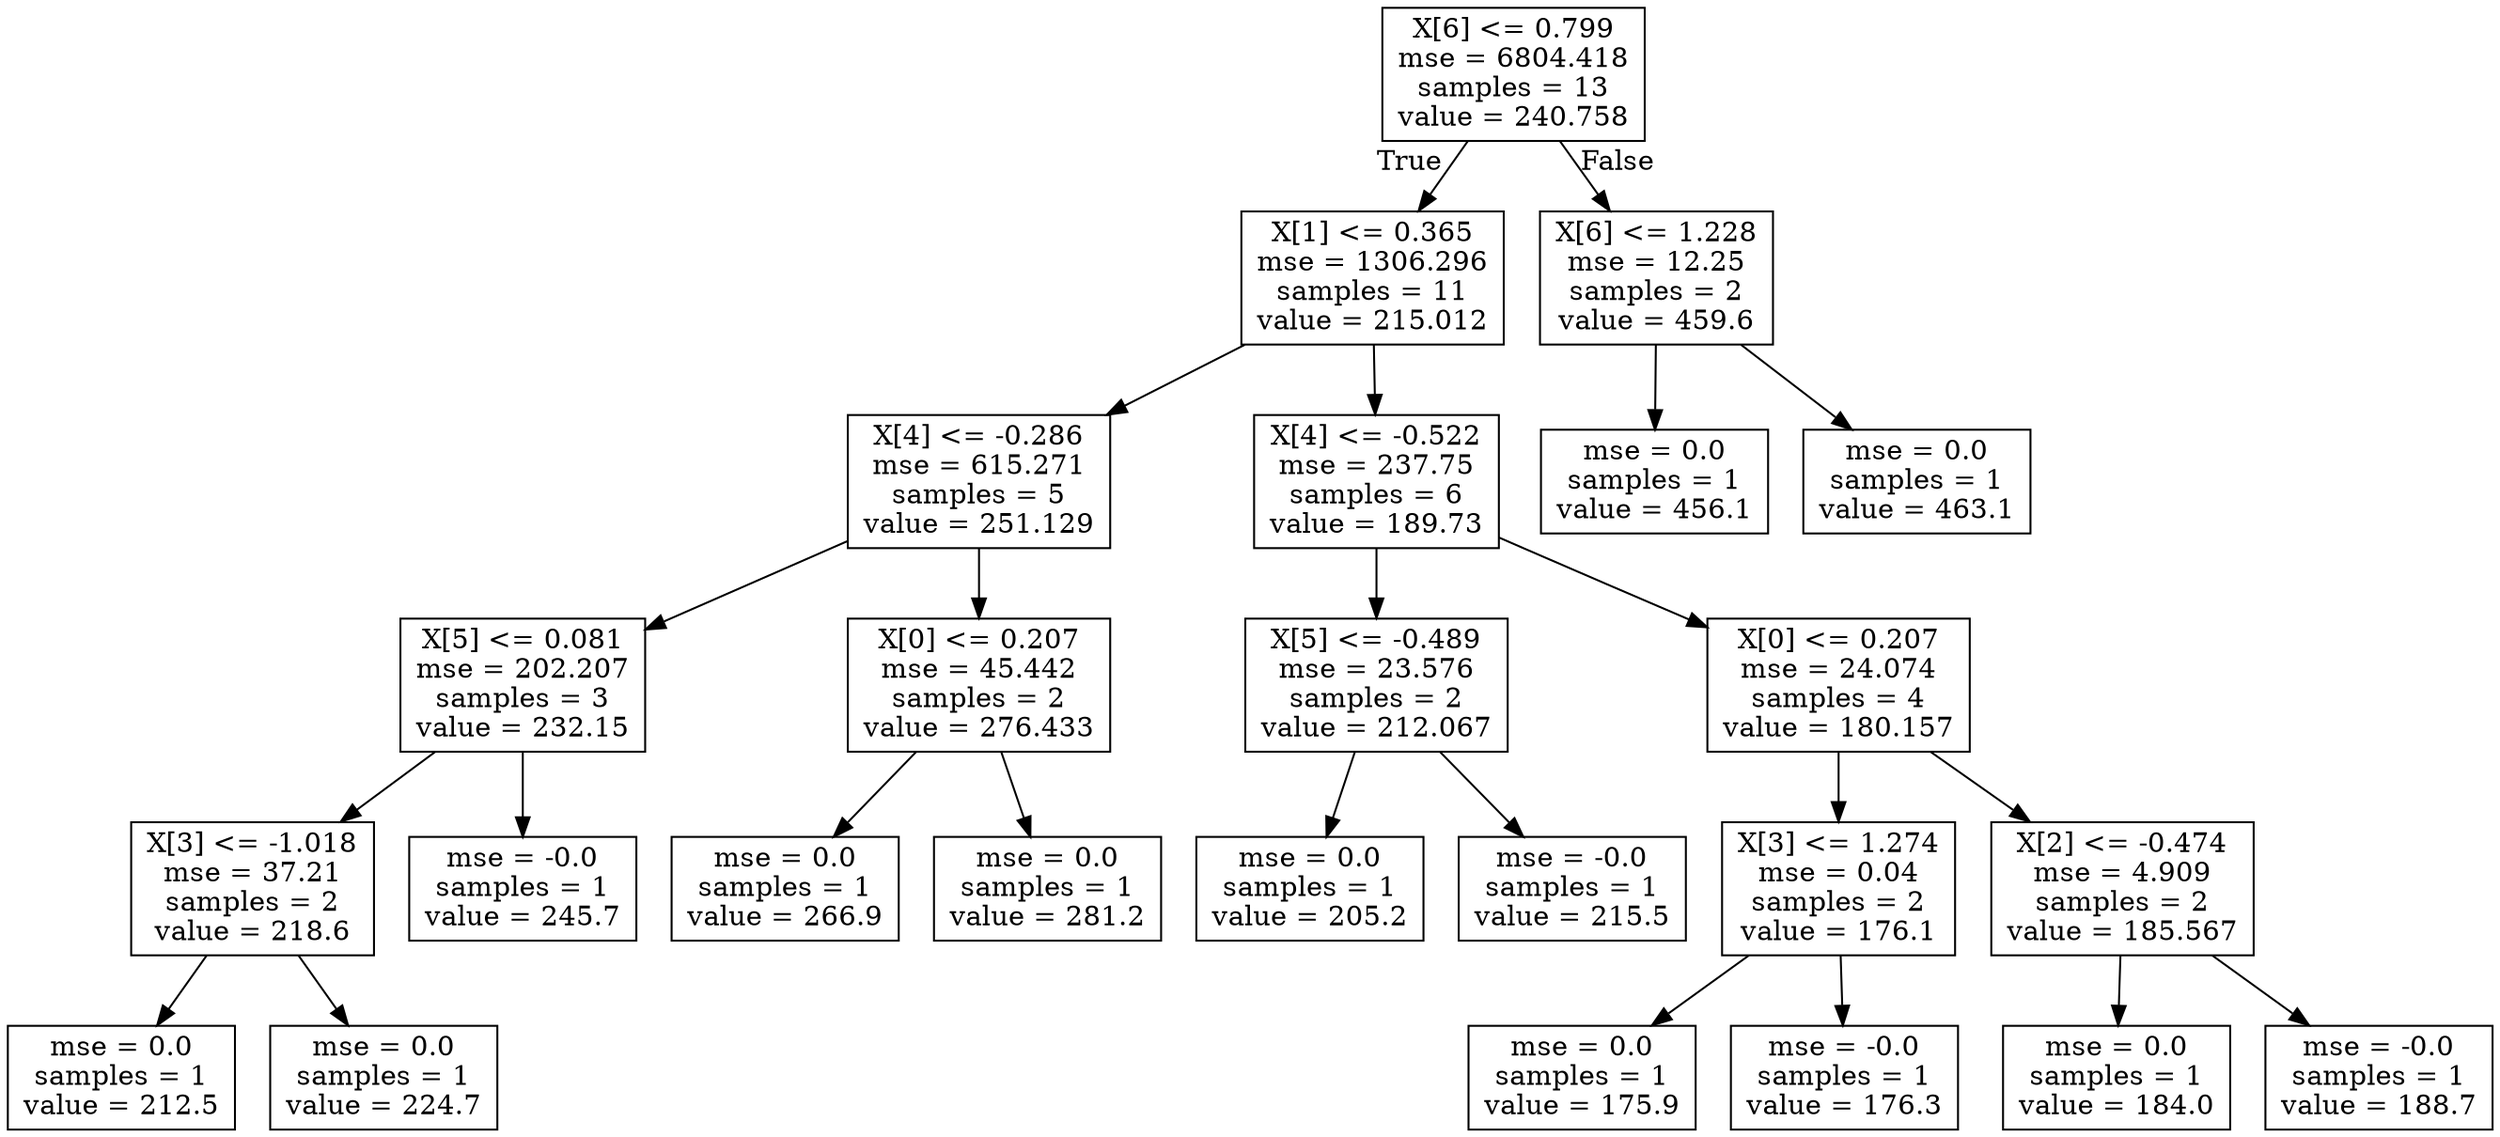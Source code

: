 digraph Tree {
node [shape=box] ;
0 [label="X[6] <= 0.799\nmse = 6804.418\nsamples = 13\nvalue = 240.758"] ;
1 [label="X[1] <= 0.365\nmse = 1306.296\nsamples = 11\nvalue = 215.012"] ;
0 -> 1 [labeldistance=2.5, labelangle=45, headlabel="True"] ;
2 [label="X[4] <= -0.286\nmse = 615.271\nsamples = 5\nvalue = 251.129"] ;
1 -> 2 ;
3 [label="X[5] <= 0.081\nmse = 202.207\nsamples = 3\nvalue = 232.15"] ;
2 -> 3 ;
4 [label="X[3] <= -1.018\nmse = 37.21\nsamples = 2\nvalue = 218.6"] ;
3 -> 4 ;
5 [label="mse = 0.0\nsamples = 1\nvalue = 212.5"] ;
4 -> 5 ;
6 [label="mse = 0.0\nsamples = 1\nvalue = 224.7"] ;
4 -> 6 ;
7 [label="mse = -0.0\nsamples = 1\nvalue = 245.7"] ;
3 -> 7 ;
8 [label="X[0] <= 0.207\nmse = 45.442\nsamples = 2\nvalue = 276.433"] ;
2 -> 8 ;
9 [label="mse = 0.0\nsamples = 1\nvalue = 266.9"] ;
8 -> 9 ;
10 [label="mse = 0.0\nsamples = 1\nvalue = 281.2"] ;
8 -> 10 ;
11 [label="X[4] <= -0.522\nmse = 237.75\nsamples = 6\nvalue = 189.73"] ;
1 -> 11 ;
12 [label="X[5] <= -0.489\nmse = 23.576\nsamples = 2\nvalue = 212.067"] ;
11 -> 12 ;
13 [label="mse = 0.0\nsamples = 1\nvalue = 205.2"] ;
12 -> 13 ;
14 [label="mse = -0.0\nsamples = 1\nvalue = 215.5"] ;
12 -> 14 ;
15 [label="X[0] <= 0.207\nmse = 24.074\nsamples = 4\nvalue = 180.157"] ;
11 -> 15 ;
16 [label="X[3] <= 1.274\nmse = 0.04\nsamples = 2\nvalue = 176.1"] ;
15 -> 16 ;
17 [label="mse = 0.0\nsamples = 1\nvalue = 175.9"] ;
16 -> 17 ;
18 [label="mse = -0.0\nsamples = 1\nvalue = 176.3"] ;
16 -> 18 ;
19 [label="X[2] <= -0.474\nmse = 4.909\nsamples = 2\nvalue = 185.567"] ;
15 -> 19 ;
20 [label="mse = 0.0\nsamples = 1\nvalue = 184.0"] ;
19 -> 20 ;
21 [label="mse = -0.0\nsamples = 1\nvalue = 188.7"] ;
19 -> 21 ;
22 [label="X[6] <= 1.228\nmse = 12.25\nsamples = 2\nvalue = 459.6"] ;
0 -> 22 [labeldistance=2.5, labelangle=-45, headlabel="False"] ;
23 [label="mse = 0.0\nsamples = 1\nvalue = 456.1"] ;
22 -> 23 ;
24 [label="mse = 0.0\nsamples = 1\nvalue = 463.1"] ;
22 -> 24 ;
}
